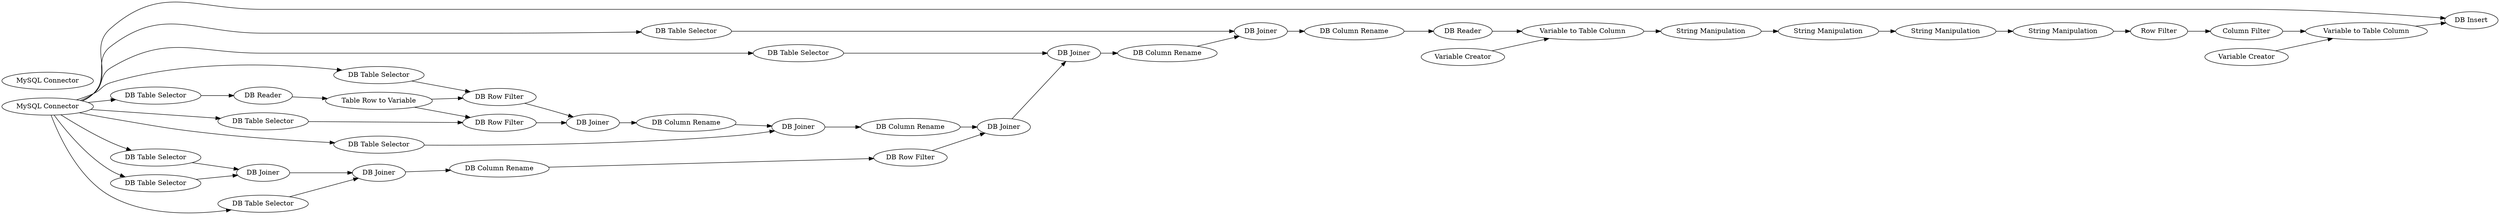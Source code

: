 digraph {
	21 [label="String Manipulation"]
	36 [label="DB Table Selector"]
	38 [label="DB Table Selector"]
	39 [label="DB Joiner"]
	40 [label="DB Column Rename"]
	41 [label="DB Reader"]
	42 [label="DB Insert"]
	43 [label="DB Table Selector"]
	44 [label="DB Table Selector"]
	52 [label="DB Joiner"]
	53 [label="DB Table Selector"]
	54 [label="DB Joiner"]
	55 [label="DB Column Rename"]
	56 [label="DB Table Selector"]
	57 [label="DB Joiner"]
	58 [label="DB Column Rename"]
	59 [label="String Manipulation"]
	60 [label="String Manipulation"]
	69 [label="Variable to Table Column"]
	70 [label="Variable Creator"]
	71 [label="DB Table Selector"]
	72 [label="DB Joiner"]
	74 [label="DB Joiner"]
	75 [label="DB Column Rename"]
	76 [label="DB Row Filter"]
	77 [label="String Manipulation"]
	78 [label="DB Table Selector"]
	79 [label="DB Joiner"]
	80 [label="DB Column Rename"]
	130 [label="DB Reader"]
	131 [label="DB Table Selector"]
	133 [label="Table Row to Variable"]
	139 [label="Row Filter"]
	140 [label="MySQL Connector"]
	142 [label="Variable Creator"]
	143 [label="Variable to Table Column"]
	144 [label="Column Filter"]
	145 [label="MySQL Connector"]
	146 [label="DB Row Filter"]
	147 [label="DB Row Filter"]
	21 -> 139
	36 -> 146
	38 -> 147
	39 -> 40
	40 -> 54
	41 -> 69
	43 -> 74
	44 -> 72
	52 -> 57
	53 -> 54
	54 -> 55
	55 -> 52
	56 -> 57
	57 -> 58
	58 -> 79
	59 -> 60
	60 -> 77
	69 -> 59
	70 -> 69
	71 -> 72
	72 -> 74
	74 -> 75
	75 -> 76
	76 -> 52
	77 -> 21
	78 -> 79
	79 -> 80
	80 -> 41
	130 -> 133
	131 -> 130
	133 -> 146
	133 -> 147
	139 -> 144
	142 -> 143
	143 -> 42
	144 -> 143
	145 -> 71
	145 -> 36
	145 -> 53
	145 -> 56
	145 -> 131
	145 -> 43
	145 -> 42
	145 -> 38
	145 -> 44
	145 -> 78
	146 -> 39
	147 -> 39
	rankdir=LR
}
